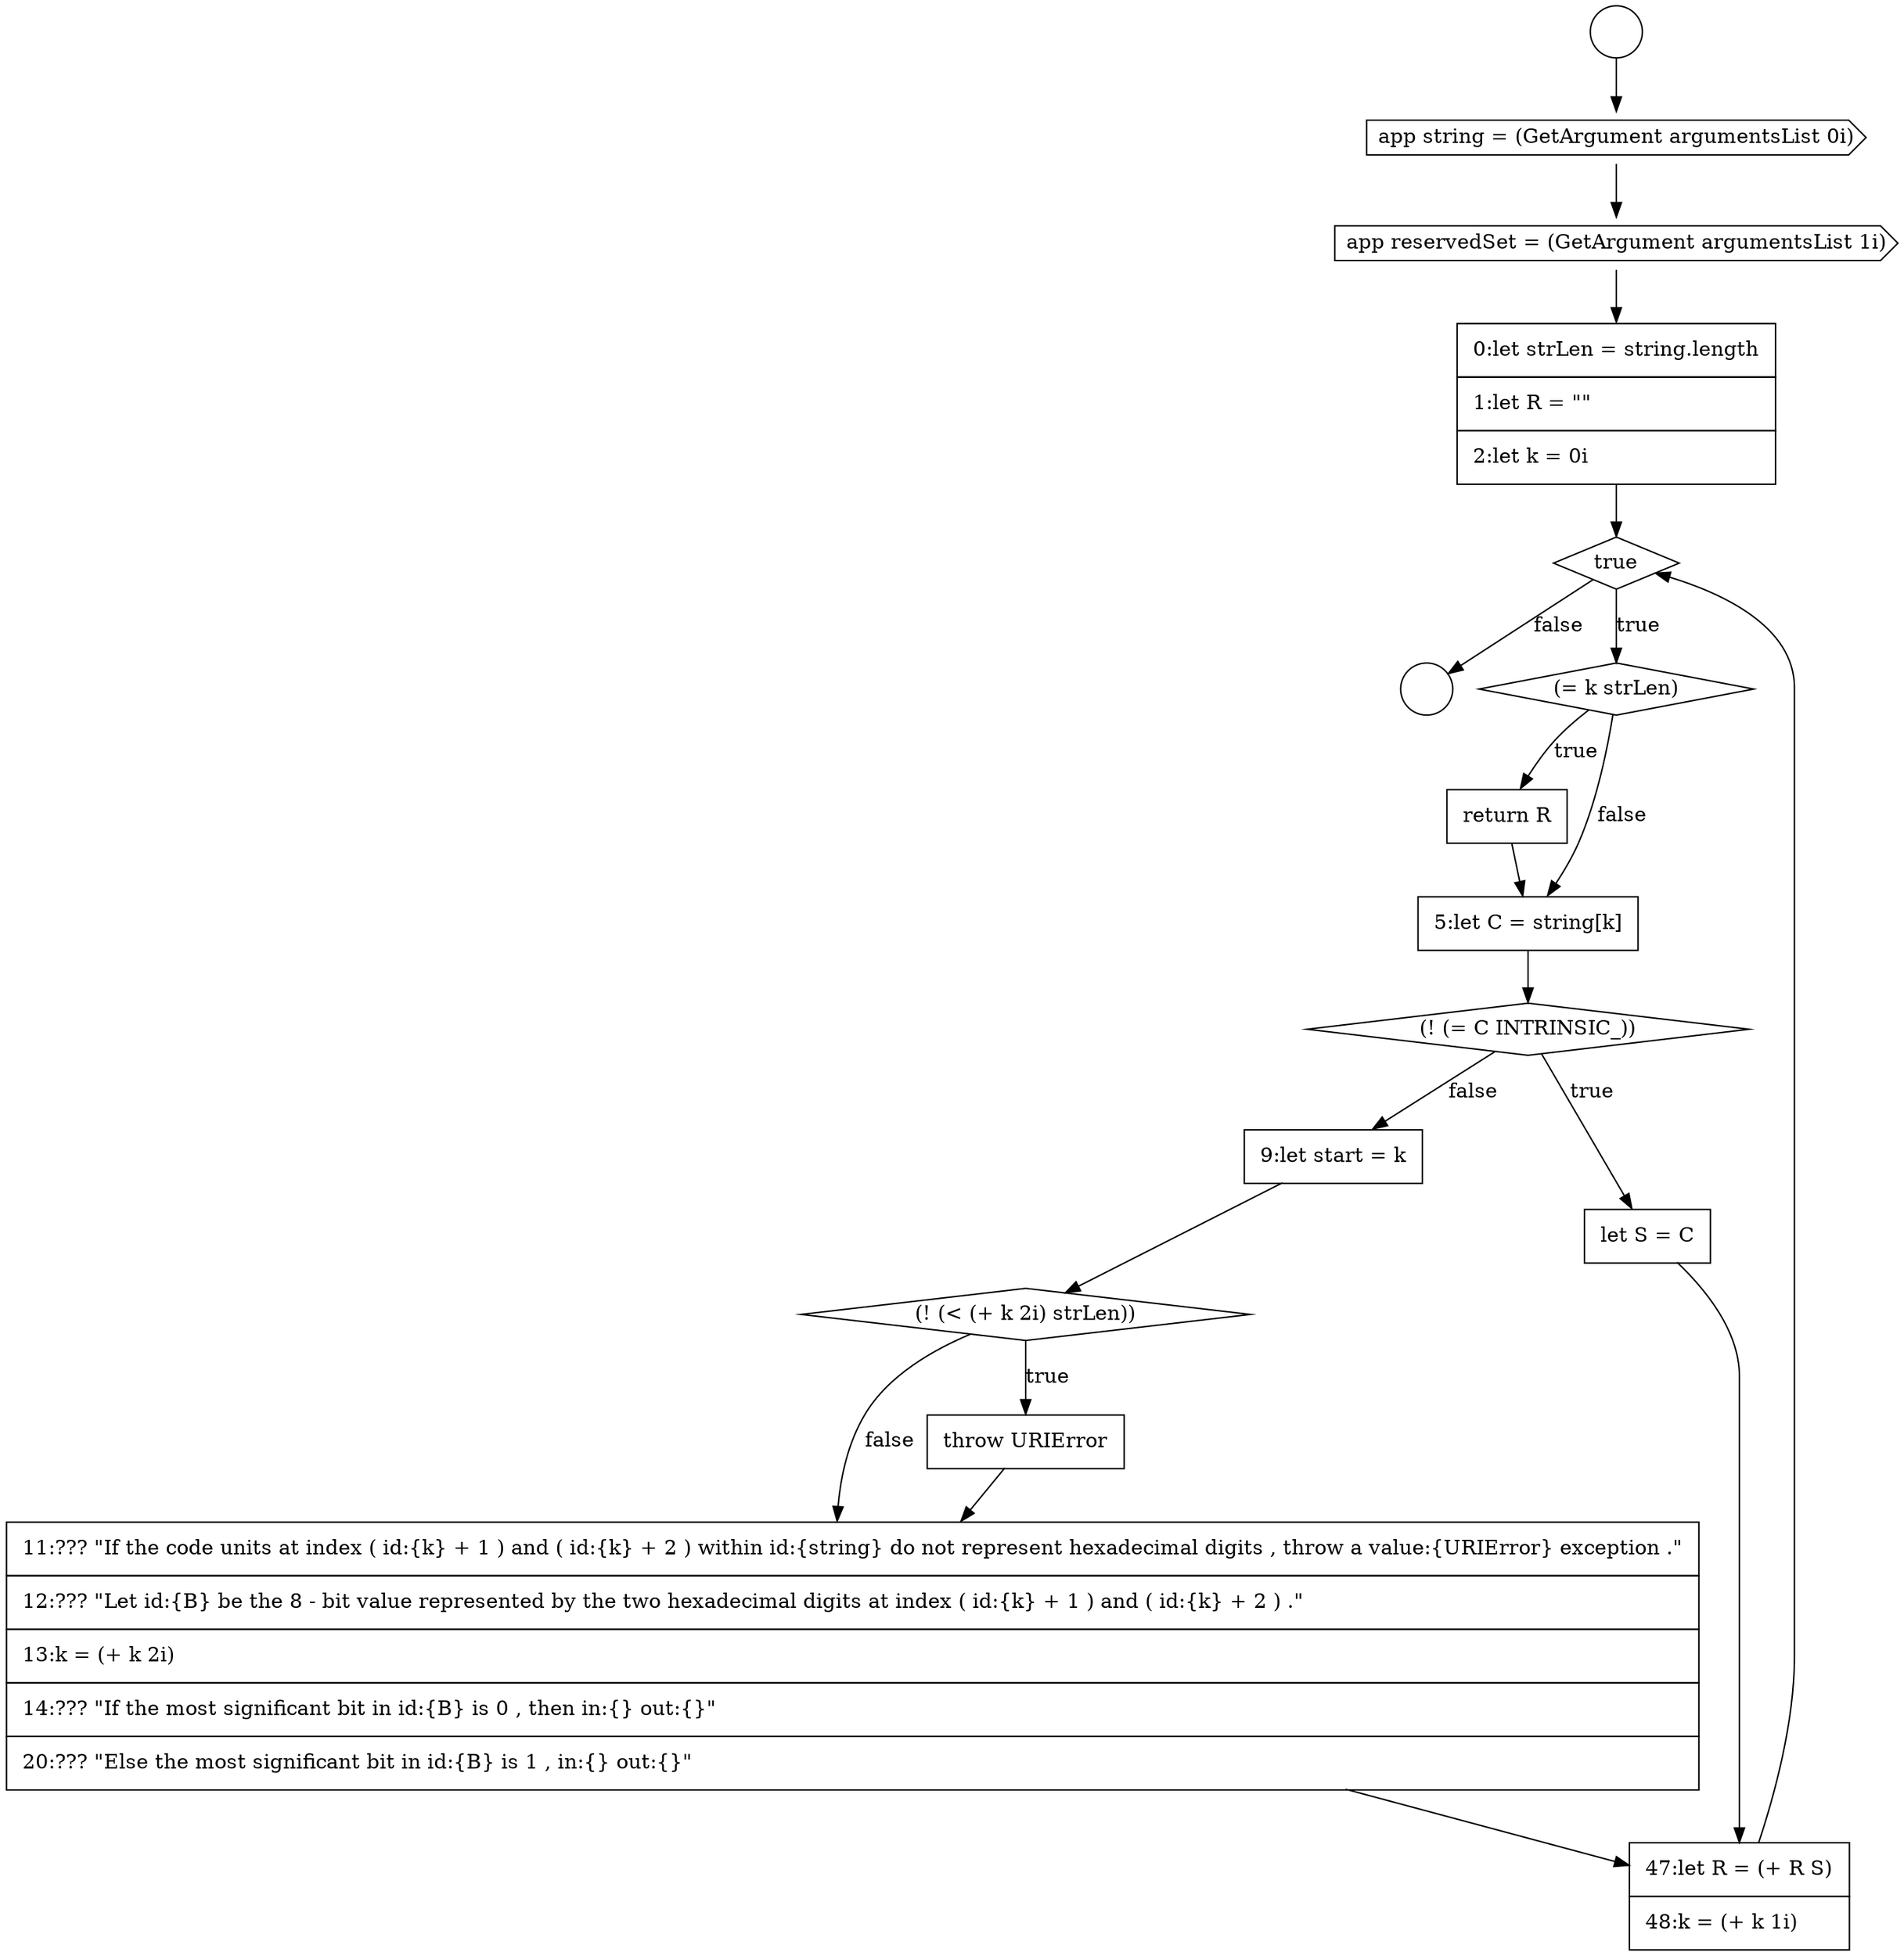digraph {
  node10520 [shape=cds, label=<<font color="black">app string = (GetArgument argumentsList 0i)</font>> color="black" fillcolor="white" style=filled]
  node10530 [shape=diamond, label=<<font color="black">(! (&lt; (+ k 2i) strLen))</font>> color="black" fillcolor="white" style=filled]
  node10527 [shape=diamond, label=<<font color="black">(! (= C INTRINSIC_))</font>> color="black" fillcolor="white" style=filled]
  node10519 [shape=circle label=" " color="black" fillcolor="white" style=filled]
  node10523 [shape=diamond, label=<<font color="black">true</font>> color="black" fillcolor="white" style=filled]
  node10529 [shape=none, margin=0, label=<<font color="black">
    <table border="0" cellborder="1" cellspacing="0" cellpadding="10">
      <tr><td align="left">9:let start = k</td></tr>
    </table>
  </font>> color="black" fillcolor="white" style=filled]
  node10528 [shape=none, margin=0, label=<<font color="black">
    <table border="0" cellborder="1" cellspacing="0" cellpadding="10">
      <tr><td align="left">let S = C</td></tr>
    </table>
  </font>> color="black" fillcolor="white" style=filled]
  node10524 [shape=diamond, label=<<font color="black">(= k strLen)</font>> color="black" fillcolor="white" style=filled]
  node10525 [shape=none, margin=0, label=<<font color="black">
    <table border="0" cellborder="1" cellspacing="0" cellpadding="10">
      <tr><td align="left">return R</td></tr>
    </table>
  </font>> color="black" fillcolor="white" style=filled]
  node10532 [shape=none, margin=0, label=<<font color="black">
    <table border="0" cellborder="1" cellspacing="0" cellpadding="10">
      <tr><td align="left">11:??? &quot;If the code units at index ( id:{k} + 1 ) and ( id:{k} + 2 ) within id:{string} do not represent hexadecimal digits , throw a value:{URIError} exception .&quot;</td></tr>
      <tr><td align="left">12:??? &quot;Let id:{B} be the 8 - bit value represented by the two hexadecimal digits at index ( id:{k} + 1 ) and ( id:{k} + 2 ) .&quot;</td></tr>
      <tr><td align="left">13:k = (+ k 2i)</td></tr>
      <tr><td align="left">14:??? &quot;If the most significant bit in id:{B} is 0 , then in:{} out:{}&quot;</td></tr>
      <tr><td align="left">20:??? &quot;Else the most significant bit in id:{B} is 1 , in:{} out:{}&quot;</td></tr>
    </table>
  </font>> color="black" fillcolor="white" style=filled]
  node10521 [shape=cds, label=<<font color="black">app reservedSet = (GetArgument argumentsList 1i)</font>> color="black" fillcolor="white" style=filled]
  node10531 [shape=none, margin=0, label=<<font color="black">
    <table border="0" cellborder="1" cellspacing="0" cellpadding="10">
      <tr><td align="left">throw URIError</td></tr>
    </table>
  </font>> color="black" fillcolor="white" style=filled]
  node10526 [shape=none, margin=0, label=<<font color="black">
    <table border="0" cellborder="1" cellspacing="0" cellpadding="10">
      <tr><td align="left">5:let C = string[k]</td></tr>
    </table>
  </font>> color="black" fillcolor="white" style=filled]
  node10522 [shape=none, margin=0, label=<<font color="black">
    <table border="0" cellborder="1" cellspacing="0" cellpadding="10">
      <tr><td align="left">0:let strLen = string.length</td></tr>
      <tr><td align="left">1:let R = &quot;&quot;</td></tr>
      <tr><td align="left">2:let k = 0i</td></tr>
    </table>
  </font>> color="black" fillcolor="white" style=filled]
  node10518 [shape=circle label=" " color="black" fillcolor="white" style=filled]
  node10533 [shape=none, margin=0, label=<<font color="black">
    <table border="0" cellborder="1" cellspacing="0" cellpadding="10">
      <tr><td align="left">47:let R = (+ R S)</td></tr>
      <tr><td align="left">48:k = (+ k 1i)</td></tr>
    </table>
  </font>> color="black" fillcolor="white" style=filled]
  node10524 -> node10525 [label=<<font color="black">true</font>> color="black"]
  node10524 -> node10526 [label=<<font color="black">false</font>> color="black"]
  node10527 -> node10528 [label=<<font color="black">true</font>> color="black"]
  node10527 -> node10529 [label=<<font color="black">false</font>> color="black"]
  node10518 -> node10520 [ color="black"]
  node10526 -> node10527 [ color="black"]
  node10522 -> node10523 [ color="black"]
  node10523 -> node10524 [label=<<font color="black">true</font>> color="black"]
  node10523 -> node10519 [label=<<font color="black">false</font>> color="black"]
  node10533 -> node10523 [ color="black"]
  node10530 -> node10531 [label=<<font color="black">true</font>> color="black"]
  node10530 -> node10532 [label=<<font color="black">false</font>> color="black"]
  node10531 -> node10532 [ color="black"]
  node10520 -> node10521 [ color="black"]
  node10528 -> node10533 [ color="black"]
  node10532 -> node10533 [ color="black"]
  node10529 -> node10530 [ color="black"]
  node10521 -> node10522 [ color="black"]
  node10525 -> node10526 [ color="black"]
}
